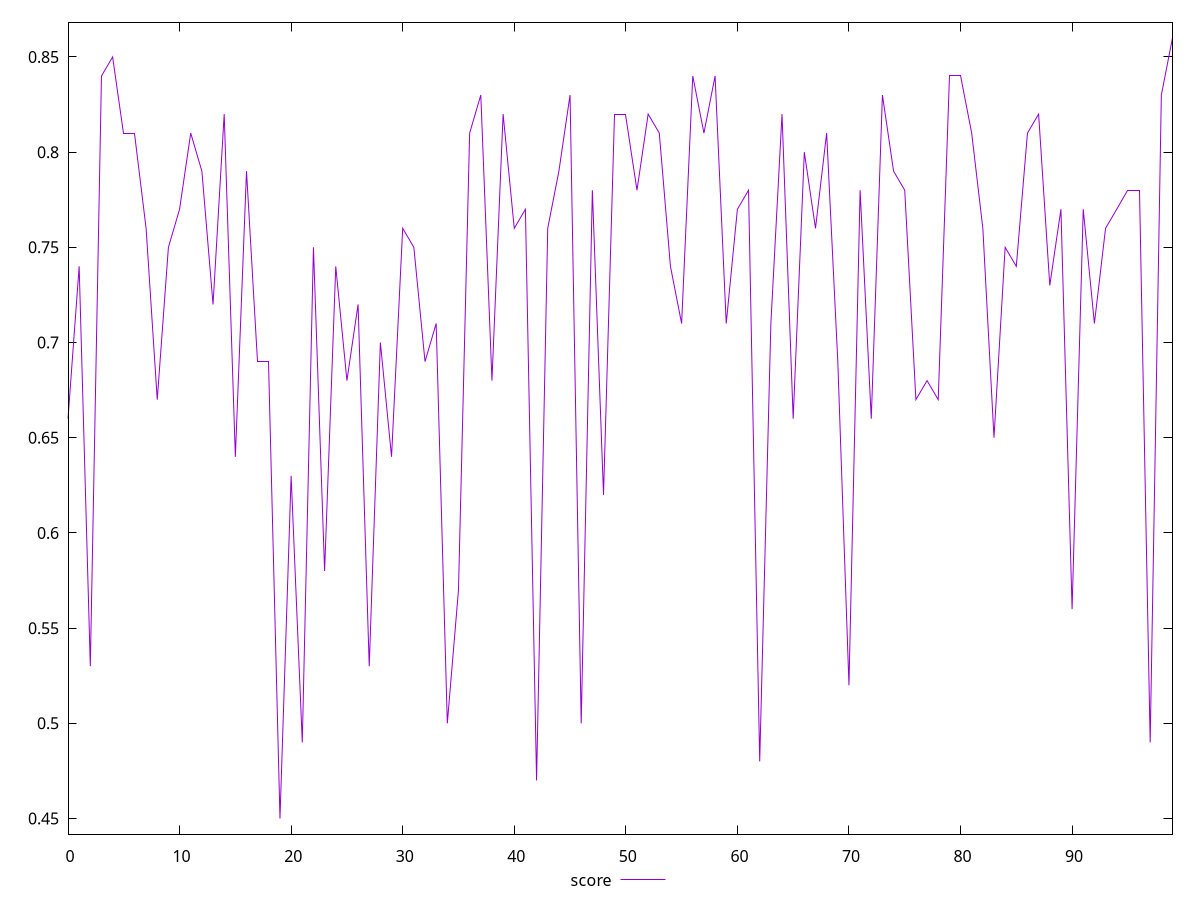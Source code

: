 reset

$score <<EOF
0 0.66
1 0.74
2 0.53
3 0.84
4 0.85
5 0.81
6 0.81
7 0.76
8 0.67
9 0.75
10 0.77
11 0.81
12 0.79
13 0.72
14 0.82
15 0.64
16 0.79
17 0.69
18 0.69
19 0.45
20 0.63
21 0.49
22 0.75
23 0.58
24 0.74
25 0.68
26 0.72
27 0.53
28 0.7
29 0.64
30 0.76
31 0.75
32 0.69
33 0.71
34 0.5
35 0.57
36 0.81
37 0.83
38 0.68
39 0.82
40 0.76
41 0.77
42 0.47
43 0.76
44 0.79
45 0.83
46 0.5
47 0.78
48 0.62
49 0.82
50 0.82
51 0.78
52 0.82
53 0.81
54 0.74
55 0.71
56 0.84
57 0.81
58 0.84
59 0.71
60 0.77
61 0.78
62 0.48
63 0.71
64 0.82
65 0.66
66 0.8
67 0.76
68 0.81
69 0.69
70 0.52
71 0.78
72 0.66
73 0.83
74 0.79
75 0.78
76 0.67
77 0.68
78 0.67
79 0.84
80 0.84
81 0.81
82 0.76
83 0.65
84 0.75
85 0.74
86 0.81
87 0.82
88 0.73
89 0.77
90 0.56
91 0.77
92 0.71
93 0.76
94 0.77
95 0.78
96 0.78
97 0.49
98 0.83
99 0.86
EOF

set key outside below
set xrange [0:99]
set yrange [0.4418:0.8682]
set trange [0.4418:0.8682]
set terminal svg size 640, 500 enhanced background rgb 'white'
set output "report_00015_2021-02-09T16-11-33.973Z/first-contentful-paint/samples/pages/score/values.svg"

plot $score title "score" with line

reset
